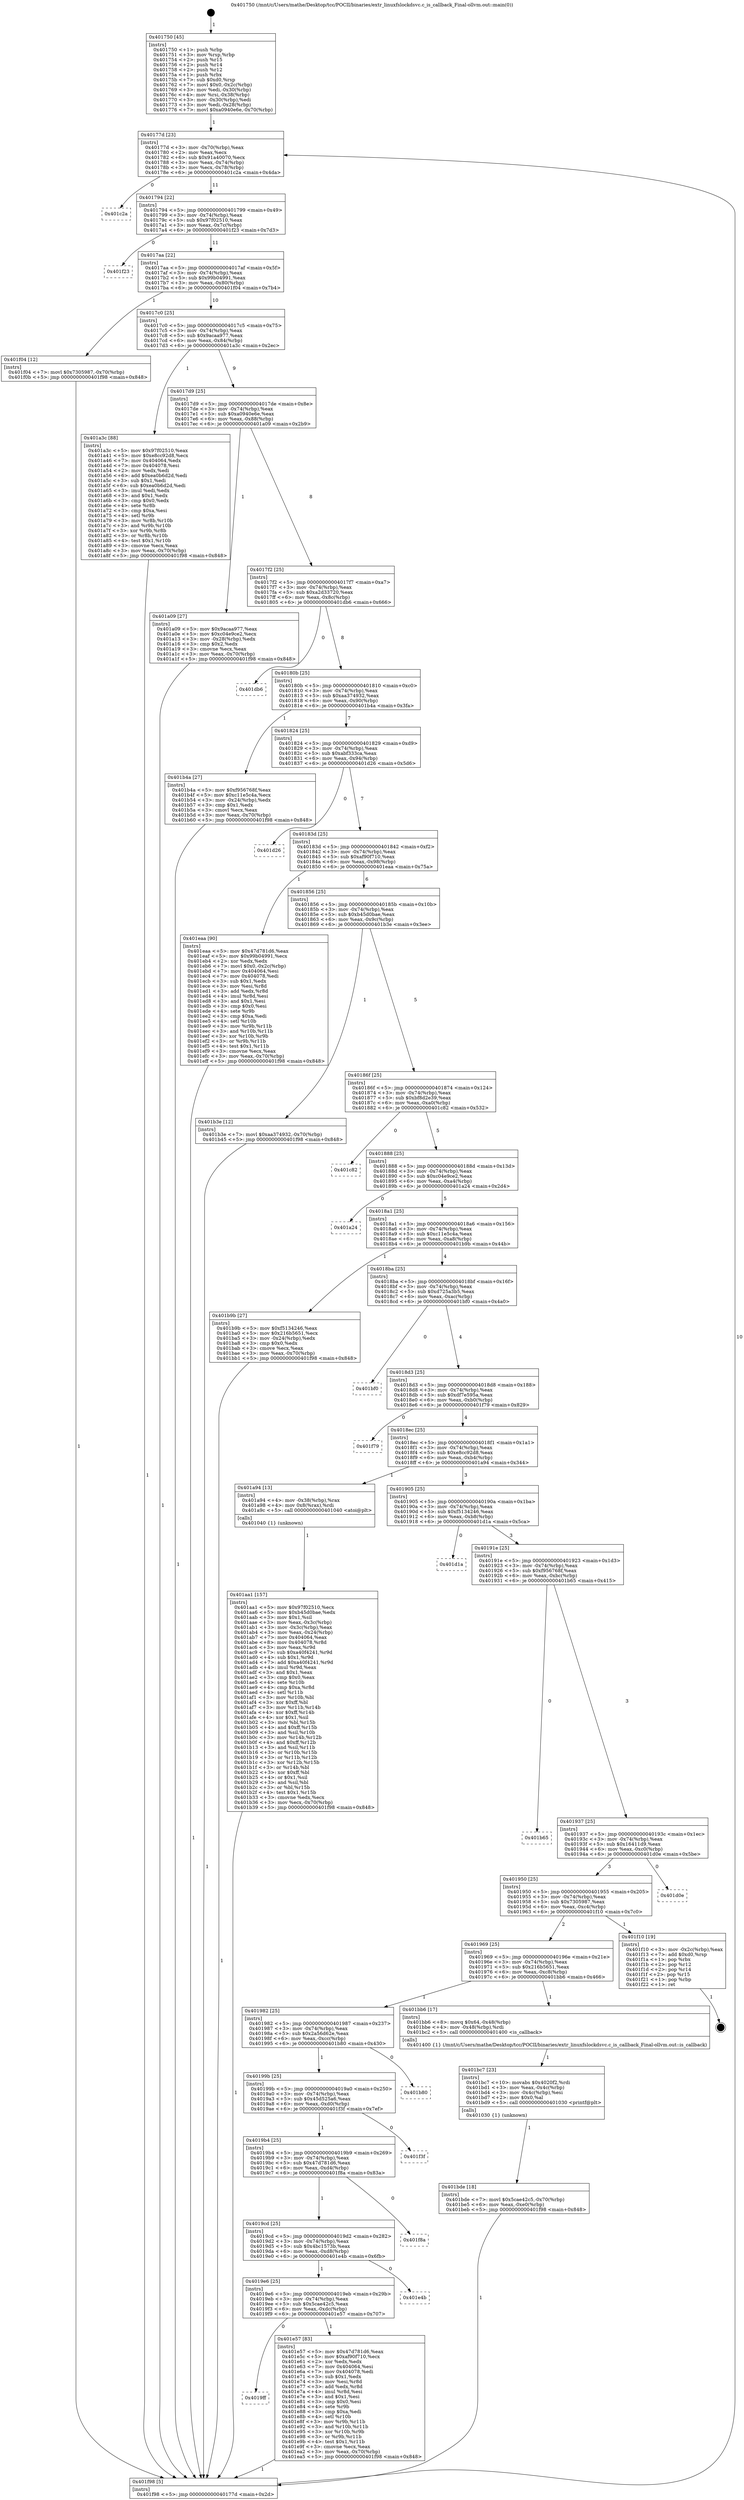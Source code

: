 digraph "0x401750" {
  label = "0x401750 (/mnt/c/Users/mathe/Desktop/tcc/POCII/binaries/extr_linuxfslockdsvc.c_is_callback_Final-ollvm.out::main(0))"
  labelloc = "t"
  node[shape=record]

  Entry [label="",width=0.3,height=0.3,shape=circle,fillcolor=black,style=filled]
  "0x40177d" [label="{
     0x40177d [23]\l
     | [instrs]\l
     &nbsp;&nbsp;0x40177d \<+3\>: mov -0x70(%rbp),%eax\l
     &nbsp;&nbsp;0x401780 \<+2\>: mov %eax,%ecx\l
     &nbsp;&nbsp;0x401782 \<+6\>: sub $0x91a40070,%ecx\l
     &nbsp;&nbsp;0x401788 \<+3\>: mov %eax,-0x74(%rbp)\l
     &nbsp;&nbsp;0x40178b \<+3\>: mov %ecx,-0x78(%rbp)\l
     &nbsp;&nbsp;0x40178e \<+6\>: je 0000000000401c2a \<main+0x4da\>\l
  }"]
  "0x401c2a" [label="{
     0x401c2a\l
  }", style=dashed]
  "0x401794" [label="{
     0x401794 [22]\l
     | [instrs]\l
     &nbsp;&nbsp;0x401794 \<+5\>: jmp 0000000000401799 \<main+0x49\>\l
     &nbsp;&nbsp;0x401799 \<+3\>: mov -0x74(%rbp),%eax\l
     &nbsp;&nbsp;0x40179c \<+5\>: sub $0x97f02510,%eax\l
     &nbsp;&nbsp;0x4017a1 \<+3\>: mov %eax,-0x7c(%rbp)\l
     &nbsp;&nbsp;0x4017a4 \<+6\>: je 0000000000401f23 \<main+0x7d3\>\l
  }"]
  Exit [label="",width=0.3,height=0.3,shape=circle,fillcolor=black,style=filled,peripheries=2]
  "0x401f23" [label="{
     0x401f23\l
  }", style=dashed]
  "0x4017aa" [label="{
     0x4017aa [22]\l
     | [instrs]\l
     &nbsp;&nbsp;0x4017aa \<+5\>: jmp 00000000004017af \<main+0x5f\>\l
     &nbsp;&nbsp;0x4017af \<+3\>: mov -0x74(%rbp),%eax\l
     &nbsp;&nbsp;0x4017b2 \<+5\>: sub $0x99b04991,%eax\l
     &nbsp;&nbsp;0x4017b7 \<+3\>: mov %eax,-0x80(%rbp)\l
     &nbsp;&nbsp;0x4017ba \<+6\>: je 0000000000401f04 \<main+0x7b4\>\l
  }"]
  "0x4019ff" [label="{
     0x4019ff\l
  }", style=dashed]
  "0x401f04" [label="{
     0x401f04 [12]\l
     | [instrs]\l
     &nbsp;&nbsp;0x401f04 \<+7\>: movl $0x7305987,-0x70(%rbp)\l
     &nbsp;&nbsp;0x401f0b \<+5\>: jmp 0000000000401f98 \<main+0x848\>\l
  }"]
  "0x4017c0" [label="{
     0x4017c0 [25]\l
     | [instrs]\l
     &nbsp;&nbsp;0x4017c0 \<+5\>: jmp 00000000004017c5 \<main+0x75\>\l
     &nbsp;&nbsp;0x4017c5 \<+3\>: mov -0x74(%rbp),%eax\l
     &nbsp;&nbsp;0x4017c8 \<+5\>: sub $0x9acaa977,%eax\l
     &nbsp;&nbsp;0x4017cd \<+6\>: mov %eax,-0x84(%rbp)\l
     &nbsp;&nbsp;0x4017d3 \<+6\>: je 0000000000401a3c \<main+0x2ec\>\l
  }"]
  "0x401e57" [label="{
     0x401e57 [83]\l
     | [instrs]\l
     &nbsp;&nbsp;0x401e57 \<+5\>: mov $0x47d781d6,%eax\l
     &nbsp;&nbsp;0x401e5c \<+5\>: mov $0xaf90f710,%ecx\l
     &nbsp;&nbsp;0x401e61 \<+2\>: xor %edx,%edx\l
     &nbsp;&nbsp;0x401e63 \<+7\>: mov 0x404064,%esi\l
     &nbsp;&nbsp;0x401e6a \<+7\>: mov 0x404078,%edi\l
     &nbsp;&nbsp;0x401e71 \<+3\>: sub $0x1,%edx\l
     &nbsp;&nbsp;0x401e74 \<+3\>: mov %esi,%r8d\l
     &nbsp;&nbsp;0x401e77 \<+3\>: add %edx,%r8d\l
     &nbsp;&nbsp;0x401e7a \<+4\>: imul %r8d,%esi\l
     &nbsp;&nbsp;0x401e7e \<+3\>: and $0x1,%esi\l
     &nbsp;&nbsp;0x401e81 \<+3\>: cmp $0x0,%esi\l
     &nbsp;&nbsp;0x401e84 \<+4\>: sete %r9b\l
     &nbsp;&nbsp;0x401e88 \<+3\>: cmp $0xa,%edi\l
     &nbsp;&nbsp;0x401e8b \<+4\>: setl %r10b\l
     &nbsp;&nbsp;0x401e8f \<+3\>: mov %r9b,%r11b\l
     &nbsp;&nbsp;0x401e92 \<+3\>: and %r10b,%r11b\l
     &nbsp;&nbsp;0x401e95 \<+3\>: xor %r10b,%r9b\l
     &nbsp;&nbsp;0x401e98 \<+3\>: or %r9b,%r11b\l
     &nbsp;&nbsp;0x401e9b \<+4\>: test $0x1,%r11b\l
     &nbsp;&nbsp;0x401e9f \<+3\>: cmovne %ecx,%eax\l
     &nbsp;&nbsp;0x401ea2 \<+3\>: mov %eax,-0x70(%rbp)\l
     &nbsp;&nbsp;0x401ea5 \<+5\>: jmp 0000000000401f98 \<main+0x848\>\l
  }"]
  "0x401a3c" [label="{
     0x401a3c [88]\l
     | [instrs]\l
     &nbsp;&nbsp;0x401a3c \<+5\>: mov $0x97f02510,%eax\l
     &nbsp;&nbsp;0x401a41 \<+5\>: mov $0xe8cc92d8,%ecx\l
     &nbsp;&nbsp;0x401a46 \<+7\>: mov 0x404064,%edx\l
     &nbsp;&nbsp;0x401a4d \<+7\>: mov 0x404078,%esi\l
     &nbsp;&nbsp;0x401a54 \<+2\>: mov %edx,%edi\l
     &nbsp;&nbsp;0x401a56 \<+6\>: add $0xea0b6d2d,%edi\l
     &nbsp;&nbsp;0x401a5c \<+3\>: sub $0x1,%edi\l
     &nbsp;&nbsp;0x401a5f \<+6\>: sub $0xea0b6d2d,%edi\l
     &nbsp;&nbsp;0x401a65 \<+3\>: imul %edi,%edx\l
     &nbsp;&nbsp;0x401a68 \<+3\>: and $0x1,%edx\l
     &nbsp;&nbsp;0x401a6b \<+3\>: cmp $0x0,%edx\l
     &nbsp;&nbsp;0x401a6e \<+4\>: sete %r8b\l
     &nbsp;&nbsp;0x401a72 \<+3\>: cmp $0xa,%esi\l
     &nbsp;&nbsp;0x401a75 \<+4\>: setl %r9b\l
     &nbsp;&nbsp;0x401a79 \<+3\>: mov %r8b,%r10b\l
     &nbsp;&nbsp;0x401a7c \<+3\>: and %r9b,%r10b\l
     &nbsp;&nbsp;0x401a7f \<+3\>: xor %r9b,%r8b\l
     &nbsp;&nbsp;0x401a82 \<+3\>: or %r8b,%r10b\l
     &nbsp;&nbsp;0x401a85 \<+4\>: test $0x1,%r10b\l
     &nbsp;&nbsp;0x401a89 \<+3\>: cmovne %ecx,%eax\l
     &nbsp;&nbsp;0x401a8c \<+3\>: mov %eax,-0x70(%rbp)\l
     &nbsp;&nbsp;0x401a8f \<+5\>: jmp 0000000000401f98 \<main+0x848\>\l
  }"]
  "0x4017d9" [label="{
     0x4017d9 [25]\l
     | [instrs]\l
     &nbsp;&nbsp;0x4017d9 \<+5\>: jmp 00000000004017de \<main+0x8e\>\l
     &nbsp;&nbsp;0x4017de \<+3\>: mov -0x74(%rbp),%eax\l
     &nbsp;&nbsp;0x4017e1 \<+5\>: sub $0xa0940e6e,%eax\l
     &nbsp;&nbsp;0x4017e6 \<+6\>: mov %eax,-0x88(%rbp)\l
     &nbsp;&nbsp;0x4017ec \<+6\>: je 0000000000401a09 \<main+0x2b9\>\l
  }"]
  "0x4019e6" [label="{
     0x4019e6 [25]\l
     | [instrs]\l
     &nbsp;&nbsp;0x4019e6 \<+5\>: jmp 00000000004019eb \<main+0x29b\>\l
     &nbsp;&nbsp;0x4019eb \<+3\>: mov -0x74(%rbp),%eax\l
     &nbsp;&nbsp;0x4019ee \<+5\>: sub $0x5cae42c5,%eax\l
     &nbsp;&nbsp;0x4019f3 \<+6\>: mov %eax,-0xdc(%rbp)\l
     &nbsp;&nbsp;0x4019f9 \<+6\>: je 0000000000401e57 \<main+0x707\>\l
  }"]
  "0x401a09" [label="{
     0x401a09 [27]\l
     | [instrs]\l
     &nbsp;&nbsp;0x401a09 \<+5\>: mov $0x9acaa977,%eax\l
     &nbsp;&nbsp;0x401a0e \<+5\>: mov $0xc04e9ce2,%ecx\l
     &nbsp;&nbsp;0x401a13 \<+3\>: mov -0x28(%rbp),%edx\l
     &nbsp;&nbsp;0x401a16 \<+3\>: cmp $0x2,%edx\l
     &nbsp;&nbsp;0x401a19 \<+3\>: cmovne %ecx,%eax\l
     &nbsp;&nbsp;0x401a1c \<+3\>: mov %eax,-0x70(%rbp)\l
     &nbsp;&nbsp;0x401a1f \<+5\>: jmp 0000000000401f98 \<main+0x848\>\l
  }"]
  "0x4017f2" [label="{
     0x4017f2 [25]\l
     | [instrs]\l
     &nbsp;&nbsp;0x4017f2 \<+5\>: jmp 00000000004017f7 \<main+0xa7\>\l
     &nbsp;&nbsp;0x4017f7 \<+3\>: mov -0x74(%rbp),%eax\l
     &nbsp;&nbsp;0x4017fa \<+5\>: sub $0xa2d33720,%eax\l
     &nbsp;&nbsp;0x4017ff \<+6\>: mov %eax,-0x8c(%rbp)\l
     &nbsp;&nbsp;0x401805 \<+6\>: je 0000000000401db6 \<main+0x666\>\l
  }"]
  "0x401f98" [label="{
     0x401f98 [5]\l
     | [instrs]\l
     &nbsp;&nbsp;0x401f98 \<+5\>: jmp 000000000040177d \<main+0x2d\>\l
  }"]
  "0x401750" [label="{
     0x401750 [45]\l
     | [instrs]\l
     &nbsp;&nbsp;0x401750 \<+1\>: push %rbp\l
     &nbsp;&nbsp;0x401751 \<+3\>: mov %rsp,%rbp\l
     &nbsp;&nbsp;0x401754 \<+2\>: push %r15\l
     &nbsp;&nbsp;0x401756 \<+2\>: push %r14\l
     &nbsp;&nbsp;0x401758 \<+2\>: push %r12\l
     &nbsp;&nbsp;0x40175a \<+1\>: push %rbx\l
     &nbsp;&nbsp;0x40175b \<+7\>: sub $0xd0,%rsp\l
     &nbsp;&nbsp;0x401762 \<+7\>: movl $0x0,-0x2c(%rbp)\l
     &nbsp;&nbsp;0x401769 \<+3\>: mov %edi,-0x30(%rbp)\l
     &nbsp;&nbsp;0x40176c \<+4\>: mov %rsi,-0x38(%rbp)\l
     &nbsp;&nbsp;0x401770 \<+3\>: mov -0x30(%rbp),%edi\l
     &nbsp;&nbsp;0x401773 \<+3\>: mov %edi,-0x28(%rbp)\l
     &nbsp;&nbsp;0x401776 \<+7\>: movl $0xa0940e6e,-0x70(%rbp)\l
  }"]
  "0x401e4b" [label="{
     0x401e4b\l
  }", style=dashed]
  "0x401db6" [label="{
     0x401db6\l
  }", style=dashed]
  "0x40180b" [label="{
     0x40180b [25]\l
     | [instrs]\l
     &nbsp;&nbsp;0x40180b \<+5\>: jmp 0000000000401810 \<main+0xc0\>\l
     &nbsp;&nbsp;0x401810 \<+3\>: mov -0x74(%rbp),%eax\l
     &nbsp;&nbsp;0x401813 \<+5\>: sub $0xaa374932,%eax\l
     &nbsp;&nbsp;0x401818 \<+6\>: mov %eax,-0x90(%rbp)\l
     &nbsp;&nbsp;0x40181e \<+6\>: je 0000000000401b4a \<main+0x3fa\>\l
  }"]
  "0x4019cd" [label="{
     0x4019cd [25]\l
     | [instrs]\l
     &nbsp;&nbsp;0x4019cd \<+5\>: jmp 00000000004019d2 \<main+0x282\>\l
     &nbsp;&nbsp;0x4019d2 \<+3\>: mov -0x74(%rbp),%eax\l
     &nbsp;&nbsp;0x4019d5 \<+5\>: sub $0x4bc1573b,%eax\l
     &nbsp;&nbsp;0x4019da \<+6\>: mov %eax,-0xd8(%rbp)\l
     &nbsp;&nbsp;0x4019e0 \<+6\>: je 0000000000401e4b \<main+0x6fb\>\l
  }"]
  "0x401b4a" [label="{
     0x401b4a [27]\l
     | [instrs]\l
     &nbsp;&nbsp;0x401b4a \<+5\>: mov $0xf956768f,%eax\l
     &nbsp;&nbsp;0x401b4f \<+5\>: mov $0xc11e5c4a,%ecx\l
     &nbsp;&nbsp;0x401b54 \<+3\>: mov -0x24(%rbp),%edx\l
     &nbsp;&nbsp;0x401b57 \<+3\>: cmp $0x1,%edx\l
     &nbsp;&nbsp;0x401b5a \<+3\>: cmovl %ecx,%eax\l
     &nbsp;&nbsp;0x401b5d \<+3\>: mov %eax,-0x70(%rbp)\l
     &nbsp;&nbsp;0x401b60 \<+5\>: jmp 0000000000401f98 \<main+0x848\>\l
  }"]
  "0x401824" [label="{
     0x401824 [25]\l
     | [instrs]\l
     &nbsp;&nbsp;0x401824 \<+5\>: jmp 0000000000401829 \<main+0xd9\>\l
     &nbsp;&nbsp;0x401829 \<+3\>: mov -0x74(%rbp),%eax\l
     &nbsp;&nbsp;0x40182c \<+5\>: sub $0xabf333ca,%eax\l
     &nbsp;&nbsp;0x401831 \<+6\>: mov %eax,-0x94(%rbp)\l
     &nbsp;&nbsp;0x401837 \<+6\>: je 0000000000401d26 \<main+0x5d6\>\l
  }"]
  "0x401f8a" [label="{
     0x401f8a\l
  }", style=dashed]
  "0x401d26" [label="{
     0x401d26\l
  }", style=dashed]
  "0x40183d" [label="{
     0x40183d [25]\l
     | [instrs]\l
     &nbsp;&nbsp;0x40183d \<+5\>: jmp 0000000000401842 \<main+0xf2\>\l
     &nbsp;&nbsp;0x401842 \<+3\>: mov -0x74(%rbp),%eax\l
     &nbsp;&nbsp;0x401845 \<+5\>: sub $0xaf90f710,%eax\l
     &nbsp;&nbsp;0x40184a \<+6\>: mov %eax,-0x98(%rbp)\l
     &nbsp;&nbsp;0x401850 \<+6\>: je 0000000000401eaa \<main+0x75a\>\l
  }"]
  "0x4019b4" [label="{
     0x4019b4 [25]\l
     | [instrs]\l
     &nbsp;&nbsp;0x4019b4 \<+5\>: jmp 00000000004019b9 \<main+0x269\>\l
     &nbsp;&nbsp;0x4019b9 \<+3\>: mov -0x74(%rbp),%eax\l
     &nbsp;&nbsp;0x4019bc \<+5\>: sub $0x47d781d6,%eax\l
     &nbsp;&nbsp;0x4019c1 \<+6\>: mov %eax,-0xd4(%rbp)\l
     &nbsp;&nbsp;0x4019c7 \<+6\>: je 0000000000401f8a \<main+0x83a\>\l
  }"]
  "0x401eaa" [label="{
     0x401eaa [90]\l
     | [instrs]\l
     &nbsp;&nbsp;0x401eaa \<+5\>: mov $0x47d781d6,%eax\l
     &nbsp;&nbsp;0x401eaf \<+5\>: mov $0x99b04991,%ecx\l
     &nbsp;&nbsp;0x401eb4 \<+2\>: xor %edx,%edx\l
     &nbsp;&nbsp;0x401eb6 \<+7\>: movl $0x0,-0x2c(%rbp)\l
     &nbsp;&nbsp;0x401ebd \<+7\>: mov 0x404064,%esi\l
     &nbsp;&nbsp;0x401ec4 \<+7\>: mov 0x404078,%edi\l
     &nbsp;&nbsp;0x401ecb \<+3\>: sub $0x1,%edx\l
     &nbsp;&nbsp;0x401ece \<+3\>: mov %esi,%r8d\l
     &nbsp;&nbsp;0x401ed1 \<+3\>: add %edx,%r8d\l
     &nbsp;&nbsp;0x401ed4 \<+4\>: imul %r8d,%esi\l
     &nbsp;&nbsp;0x401ed8 \<+3\>: and $0x1,%esi\l
     &nbsp;&nbsp;0x401edb \<+3\>: cmp $0x0,%esi\l
     &nbsp;&nbsp;0x401ede \<+4\>: sete %r9b\l
     &nbsp;&nbsp;0x401ee2 \<+3\>: cmp $0xa,%edi\l
     &nbsp;&nbsp;0x401ee5 \<+4\>: setl %r10b\l
     &nbsp;&nbsp;0x401ee9 \<+3\>: mov %r9b,%r11b\l
     &nbsp;&nbsp;0x401eec \<+3\>: and %r10b,%r11b\l
     &nbsp;&nbsp;0x401eef \<+3\>: xor %r10b,%r9b\l
     &nbsp;&nbsp;0x401ef2 \<+3\>: or %r9b,%r11b\l
     &nbsp;&nbsp;0x401ef5 \<+4\>: test $0x1,%r11b\l
     &nbsp;&nbsp;0x401ef9 \<+3\>: cmovne %ecx,%eax\l
     &nbsp;&nbsp;0x401efc \<+3\>: mov %eax,-0x70(%rbp)\l
     &nbsp;&nbsp;0x401eff \<+5\>: jmp 0000000000401f98 \<main+0x848\>\l
  }"]
  "0x401856" [label="{
     0x401856 [25]\l
     | [instrs]\l
     &nbsp;&nbsp;0x401856 \<+5\>: jmp 000000000040185b \<main+0x10b\>\l
     &nbsp;&nbsp;0x40185b \<+3\>: mov -0x74(%rbp),%eax\l
     &nbsp;&nbsp;0x40185e \<+5\>: sub $0xb45d0bae,%eax\l
     &nbsp;&nbsp;0x401863 \<+6\>: mov %eax,-0x9c(%rbp)\l
     &nbsp;&nbsp;0x401869 \<+6\>: je 0000000000401b3e \<main+0x3ee\>\l
  }"]
  "0x401f3f" [label="{
     0x401f3f\l
  }", style=dashed]
  "0x401b3e" [label="{
     0x401b3e [12]\l
     | [instrs]\l
     &nbsp;&nbsp;0x401b3e \<+7\>: movl $0xaa374932,-0x70(%rbp)\l
     &nbsp;&nbsp;0x401b45 \<+5\>: jmp 0000000000401f98 \<main+0x848\>\l
  }"]
  "0x40186f" [label="{
     0x40186f [25]\l
     | [instrs]\l
     &nbsp;&nbsp;0x40186f \<+5\>: jmp 0000000000401874 \<main+0x124\>\l
     &nbsp;&nbsp;0x401874 \<+3\>: mov -0x74(%rbp),%eax\l
     &nbsp;&nbsp;0x401877 \<+5\>: sub $0xbf8d2e39,%eax\l
     &nbsp;&nbsp;0x40187c \<+6\>: mov %eax,-0xa0(%rbp)\l
     &nbsp;&nbsp;0x401882 \<+6\>: je 0000000000401c82 \<main+0x532\>\l
  }"]
  "0x40199b" [label="{
     0x40199b [25]\l
     | [instrs]\l
     &nbsp;&nbsp;0x40199b \<+5\>: jmp 00000000004019a0 \<main+0x250\>\l
     &nbsp;&nbsp;0x4019a0 \<+3\>: mov -0x74(%rbp),%eax\l
     &nbsp;&nbsp;0x4019a3 \<+5\>: sub $0x45d525a6,%eax\l
     &nbsp;&nbsp;0x4019a8 \<+6\>: mov %eax,-0xd0(%rbp)\l
     &nbsp;&nbsp;0x4019ae \<+6\>: je 0000000000401f3f \<main+0x7ef\>\l
  }"]
  "0x401c82" [label="{
     0x401c82\l
  }", style=dashed]
  "0x401888" [label="{
     0x401888 [25]\l
     | [instrs]\l
     &nbsp;&nbsp;0x401888 \<+5\>: jmp 000000000040188d \<main+0x13d\>\l
     &nbsp;&nbsp;0x40188d \<+3\>: mov -0x74(%rbp),%eax\l
     &nbsp;&nbsp;0x401890 \<+5\>: sub $0xc04e9ce2,%eax\l
     &nbsp;&nbsp;0x401895 \<+6\>: mov %eax,-0xa4(%rbp)\l
     &nbsp;&nbsp;0x40189b \<+6\>: je 0000000000401a24 \<main+0x2d4\>\l
  }"]
  "0x401b80" [label="{
     0x401b80\l
  }", style=dashed]
  "0x401a24" [label="{
     0x401a24\l
  }", style=dashed]
  "0x4018a1" [label="{
     0x4018a1 [25]\l
     | [instrs]\l
     &nbsp;&nbsp;0x4018a1 \<+5\>: jmp 00000000004018a6 \<main+0x156\>\l
     &nbsp;&nbsp;0x4018a6 \<+3\>: mov -0x74(%rbp),%eax\l
     &nbsp;&nbsp;0x4018a9 \<+5\>: sub $0xc11e5c4a,%eax\l
     &nbsp;&nbsp;0x4018ae \<+6\>: mov %eax,-0xa8(%rbp)\l
     &nbsp;&nbsp;0x4018b4 \<+6\>: je 0000000000401b9b \<main+0x44b\>\l
  }"]
  "0x401bde" [label="{
     0x401bde [18]\l
     | [instrs]\l
     &nbsp;&nbsp;0x401bde \<+7\>: movl $0x5cae42c5,-0x70(%rbp)\l
     &nbsp;&nbsp;0x401be5 \<+6\>: mov %eax,-0xe0(%rbp)\l
     &nbsp;&nbsp;0x401beb \<+5\>: jmp 0000000000401f98 \<main+0x848\>\l
  }"]
  "0x401b9b" [label="{
     0x401b9b [27]\l
     | [instrs]\l
     &nbsp;&nbsp;0x401b9b \<+5\>: mov $0xf5134246,%eax\l
     &nbsp;&nbsp;0x401ba0 \<+5\>: mov $0x216b5651,%ecx\l
     &nbsp;&nbsp;0x401ba5 \<+3\>: mov -0x24(%rbp),%edx\l
     &nbsp;&nbsp;0x401ba8 \<+3\>: cmp $0x0,%edx\l
     &nbsp;&nbsp;0x401bab \<+3\>: cmove %ecx,%eax\l
     &nbsp;&nbsp;0x401bae \<+3\>: mov %eax,-0x70(%rbp)\l
     &nbsp;&nbsp;0x401bb1 \<+5\>: jmp 0000000000401f98 \<main+0x848\>\l
  }"]
  "0x4018ba" [label="{
     0x4018ba [25]\l
     | [instrs]\l
     &nbsp;&nbsp;0x4018ba \<+5\>: jmp 00000000004018bf \<main+0x16f\>\l
     &nbsp;&nbsp;0x4018bf \<+3\>: mov -0x74(%rbp),%eax\l
     &nbsp;&nbsp;0x4018c2 \<+5\>: sub $0xd725a3b5,%eax\l
     &nbsp;&nbsp;0x4018c7 \<+6\>: mov %eax,-0xac(%rbp)\l
     &nbsp;&nbsp;0x4018cd \<+6\>: je 0000000000401bf0 \<main+0x4a0\>\l
  }"]
  "0x401bc7" [label="{
     0x401bc7 [23]\l
     | [instrs]\l
     &nbsp;&nbsp;0x401bc7 \<+10\>: movabs $0x4020f2,%rdi\l
     &nbsp;&nbsp;0x401bd1 \<+3\>: mov %eax,-0x4c(%rbp)\l
     &nbsp;&nbsp;0x401bd4 \<+3\>: mov -0x4c(%rbp),%esi\l
     &nbsp;&nbsp;0x401bd7 \<+2\>: mov $0x0,%al\l
     &nbsp;&nbsp;0x401bd9 \<+5\>: call 0000000000401030 \<printf@plt\>\l
     | [calls]\l
     &nbsp;&nbsp;0x401030 \{1\} (unknown)\l
  }"]
  "0x401bf0" [label="{
     0x401bf0\l
  }", style=dashed]
  "0x4018d3" [label="{
     0x4018d3 [25]\l
     | [instrs]\l
     &nbsp;&nbsp;0x4018d3 \<+5\>: jmp 00000000004018d8 \<main+0x188\>\l
     &nbsp;&nbsp;0x4018d8 \<+3\>: mov -0x74(%rbp),%eax\l
     &nbsp;&nbsp;0x4018db \<+5\>: sub $0xdf7e595a,%eax\l
     &nbsp;&nbsp;0x4018e0 \<+6\>: mov %eax,-0xb0(%rbp)\l
     &nbsp;&nbsp;0x4018e6 \<+6\>: je 0000000000401f79 \<main+0x829\>\l
  }"]
  "0x401982" [label="{
     0x401982 [25]\l
     | [instrs]\l
     &nbsp;&nbsp;0x401982 \<+5\>: jmp 0000000000401987 \<main+0x237\>\l
     &nbsp;&nbsp;0x401987 \<+3\>: mov -0x74(%rbp),%eax\l
     &nbsp;&nbsp;0x40198a \<+5\>: sub $0x2a56d62e,%eax\l
     &nbsp;&nbsp;0x40198f \<+6\>: mov %eax,-0xcc(%rbp)\l
     &nbsp;&nbsp;0x401995 \<+6\>: je 0000000000401b80 \<main+0x430\>\l
  }"]
  "0x401f79" [label="{
     0x401f79\l
  }", style=dashed]
  "0x4018ec" [label="{
     0x4018ec [25]\l
     | [instrs]\l
     &nbsp;&nbsp;0x4018ec \<+5\>: jmp 00000000004018f1 \<main+0x1a1\>\l
     &nbsp;&nbsp;0x4018f1 \<+3\>: mov -0x74(%rbp),%eax\l
     &nbsp;&nbsp;0x4018f4 \<+5\>: sub $0xe8cc92d8,%eax\l
     &nbsp;&nbsp;0x4018f9 \<+6\>: mov %eax,-0xb4(%rbp)\l
     &nbsp;&nbsp;0x4018ff \<+6\>: je 0000000000401a94 \<main+0x344\>\l
  }"]
  "0x401bb6" [label="{
     0x401bb6 [17]\l
     | [instrs]\l
     &nbsp;&nbsp;0x401bb6 \<+8\>: movq $0x64,-0x48(%rbp)\l
     &nbsp;&nbsp;0x401bbe \<+4\>: mov -0x48(%rbp),%rdi\l
     &nbsp;&nbsp;0x401bc2 \<+5\>: call 0000000000401400 \<is_callback\>\l
     | [calls]\l
     &nbsp;&nbsp;0x401400 \{1\} (/mnt/c/Users/mathe/Desktop/tcc/POCII/binaries/extr_linuxfslockdsvc.c_is_callback_Final-ollvm.out::is_callback)\l
  }"]
  "0x401a94" [label="{
     0x401a94 [13]\l
     | [instrs]\l
     &nbsp;&nbsp;0x401a94 \<+4\>: mov -0x38(%rbp),%rax\l
     &nbsp;&nbsp;0x401a98 \<+4\>: mov 0x8(%rax),%rdi\l
     &nbsp;&nbsp;0x401a9c \<+5\>: call 0000000000401040 \<atoi@plt\>\l
     | [calls]\l
     &nbsp;&nbsp;0x401040 \{1\} (unknown)\l
  }"]
  "0x401905" [label="{
     0x401905 [25]\l
     | [instrs]\l
     &nbsp;&nbsp;0x401905 \<+5\>: jmp 000000000040190a \<main+0x1ba\>\l
     &nbsp;&nbsp;0x40190a \<+3\>: mov -0x74(%rbp),%eax\l
     &nbsp;&nbsp;0x40190d \<+5\>: sub $0xf5134246,%eax\l
     &nbsp;&nbsp;0x401912 \<+6\>: mov %eax,-0xb8(%rbp)\l
     &nbsp;&nbsp;0x401918 \<+6\>: je 0000000000401d1a \<main+0x5ca\>\l
  }"]
  "0x401aa1" [label="{
     0x401aa1 [157]\l
     | [instrs]\l
     &nbsp;&nbsp;0x401aa1 \<+5\>: mov $0x97f02510,%ecx\l
     &nbsp;&nbsp;0x401aa6 \<+5\>: mov $0xb45d0bae,%edx\l
     &nbsp;&nbsp;0x401aab \<+3\>: mov $0x1,%sil\l
     &nbsp;&nbsp;0x401aae \<+3\>: mov %eax,-0x3c(%rbp)\l
     &nbsp;&nbsp;0x401ab1 \<+3\>: mov -0x3c(%rbp),%eax\l
     &nbsp;&nbsp;0x401ab4 \<+3\>: mov %eax,-0x24(%rbp)\l
     &nbsp;&nbsp;0x401ab7 \<+7\>: mov 0x404064,%eax\l
     &nbsp;&nbsp;0x401abe \<+8\>: mov 0x404078,%r8d\l
     &nbsp;&nbsp;0x401ac6 \<+3\>: mov %eax,%r9d\l
     &nbsp;&nbsp;0x401ac9 \<+7\>: sub $0xa40f4241,%r9d\l
     &nbsp;&nbsp;0x401ad0 \<+4\>: sub $0x1,%r9d\l
     &nbsp;&nbsp;0x401ad4 \<+7\>: add $0xa40f4241,%r9d\l
     &nbsp;&nbsp;0x401adb \<+4\>: imul %r9d,%eax\l
     &nbsp;&nbsp;0x401adf \<+3\>: and $0x1,%eax\l
     &nbsp;&nbsp;0x401ae2 \<+3\>: cmp $0x0,%eax\l
     &nbsp;&nbsp;0x401ae5 \<+4\>: sete %r10b\l
     &nbsp;&nbsp;0x401ae9 \<+4\>: cmp $0xa,%r8d\l
     &nbsp;&nbsp;0x401aed \<+4\>: setl %r11b\l
     &nbsp;&nbsp;0x401af1 \<+3\>: mov %r10b,%bl\l
     &nbsp;&nbsp;0x401af4 \<+3\>: xor $0xff,%bl\l
     &nbsp;&nbsp;0x401af7 \<+3\>: mov %r11b,%r14b\l
     &nbsp;&nbsp;0x401afa \<+4\>: xor $0xff,%r14b\l
     &nbsp;&nbsp;0x401afe \<+4\>: xor $0x1,%sil\l
     &nbsp;&nbsp;0x401b02 \<+3\>: mov %bl,%r15b\l
     &nbsp;&nbsp;0x401b05 \<+4\>: and $0xff,%r15b\l
     &nbsp;&nbsp;0x401b09 \<+3\>: and %sil,%r10b\l
     &nbsp;&nbsp;0x401b0c \<+3\>: mov %r14b,%r12b\l
     &nbsp;&nbsp;0x401b0f \<+4\>: and $0xff,%r12b\l
     &nbsp;&nbsp;0x401b13 \<+3\>: and %sil,%r11b\l
     &nbsp;&nbsp;0x401b16 \<+3\>: or %r10b,%r15b\l
     &nbsp;&nbsp;0x401b19 \<+3\>: or %r11b,%r12b\l
     &nbsp;&nbsp;0x401b1c \<+3\>: xor %r12b,%r15b\l
     &nbsp;&nbsp;0x401b1f \<+3\>: or %r14b,%bl\l
     &nbsp;&nbsp;0x401b22 \<+3\>: xor $0xff,%bl\l
     &nbsp;&nbsp;0x401b25 \<+4\>: or $0x1,%sil\l
     &nbsp;&nbsp;0x401b29 \<+3\>: and %sil,%bl\l
     &nbsp;&nbsp;0x401b2c \<+3\>: or %bl,%r15b\l
     &nbsp;&nbsp;0x401b2f \<+4\>: test $0x1,%r15b\l
     &nbsp;&nbsp;0x401b33 \<+3\>: cmovne %edx,%ecx\l
     &nbsp;&nbsp;0x401b36 \<+3\>: mov %ecx,-0x70(%rbp)\l
     &nbsp;&nbsp;0x401b39 \<+5\>: jmp 0000000000401f98 \<main+0x848\>\l
  }"]
  "0x401969" [label="{
     0x401969 [25]\l
     | [instrs]\l
     &nbsp;&nbsp;0x401969 \<+5\>: jmp 000000000040196e \<main+0x21e\>\l
     &nbsp;&nbsp;0x40196e \<+3\>: mov -0x74(%rbp),%eax\l
     &nbsp;&nbsp;0x401971 \<+5\>: sub $0x216b5651,%eax\l
     &nbsp;&nbsp;0x401976 \<+6\>: mov %eax,-0xc8(%rbp)\l
     &nbsp;&nbsp;0x40197c \<+6\>: je 0000000000401bb6 \<main+0x466\>\l
  }"]
  "0x401d1a" [label="{
     0x401d1a\l
  }", style=dashed]
  "0x40191e" [label="{
     0x40191e [25]\l
     | [instrs]\l
     &nbsp;&nbsp;0x40191e \<+5\>: jmp 0000000000401923 \<main+0x1d3\>\l
     &nbsp;&nbsp;0x401923 \<+3\>: mov -0x74(%rbp),%eax\l
     &nbsp;&nbsp;0x401926 \<+5\>: sub $0xf956768f,%eax\l
     &nbsp;&nbsp;0x40192b \<+6\>: mov %eax,-0xbc(%rbp)\l
     &nbsp;&nbsp;0x401931 \<+6\>: je 0000000000401b65 \<main+0x415\>\l
  }"]
  "0x401f10" [label="{
     0x401f10 [19]\l
     | [instrs]\l
     &nbsp;&nbsp;0x401f10 \<+3\>: mov -0x2c(%rbp),%eax\l
     &nbsp;&nbsp;0x401f13 \<+7\>: add $0xd0,%rsp\l
     &nbsp;&nbsp;0x401f1a \<+1\>: pop %rbx\l
     &nbsp;&nbsp;0x401f1b \<+2\>: pop %r12\l
     &nbsp;&nbsp;0x401f1d \<+2\>: pop %r14\l
     &nbsp;&nbsp;0x401f1f \<+2\>: pop %r15\l
     &nbsp;&nbsp;0x401f21 \<+1\>: pop %rbp\l
     &nbsp;&nbsp;0x401f22 \<+1\>: ret\l
  }"]
  "0x401b65" [label="{
     0x401b65\l
  }", style=dashed]
  "0x401937" [label="{
     0x401937 [25]\l
     | [instrs]\l
     &nbsp;&nbsp;0x401937 \<+5\>: jmp 000000000040193c \<main+0x1ec\>\l
     &nbsp;&nbsp;0x40193c \<+3\>: mov -0x74(%rbp),%eax\l
     &nbsp;&nbsp;0x40193f \<+5\>: sub $0x16411d9,%eax\l
     &nbsp;&nbsp;0x401944 \<+6\>: mov %eax,-0xc0(%rbp)\l
     &nbsp;&nbsp;0x40194a \<+6\>: je 0000000000401d0e \<main+0x5be\>\l
  }"]
  "0x401950" [label="{
     0x401950 [25]\l
     | [instrs]\l
     &nbsp;&nbsp;0x401950 \<+5\>: jmp 0000000000401955 \<main+0x205\>\l
     &nbsp;&nbsp;0x401955 \<+3\>: mov -0x74(%rbp),%eax\l
     &nbsp;&nbsp;0x401958 \<+5\>: sub $0x7305987,%eax\l
     &nbsp;&nbsp;0x40195d \<+6\>: mov %eax,-0xc4(%rbp)\l
     &nbsp;&nbsp;0x401963 \<+6\>: je 0000000000401f10 \<main+0x7c0\>\l
  }"]
  "0x401d0e" [label="{
     0x401d0e\l
  }", style=dashed]
  Entry -> "0x401750" [label=" 1"]
  "0x40177d" -> "0x401c2a" [label=" 0"]
  "0x40177d" -> "0x401794" [label=" 11"]
  "0x401f10" -> Exit [label=" 1"]
  "0x401794" -> "0x401f23" [label=" 0"]
  "0x401794" -> "0x4017aa" [label=" 11"]
  "0x401f04" -> "0x401f98" [label=" 1"]
  "0x4017aa" -> "0x401f04" [label=" 1"]
  "0x4017aa" -> "0x4017c0" [label=" 10"]
  "0x401eaa" -> "0x401f98" [label=" 1"]
  "0x4017c0" -> "0x401a3c" [label=" 1"]
  "0x4017c0" -> "0x4017d9" [label=" 9"]
  "0x401e57" -> "0x401f98" [label=" 1"]
  "0x4017d9" -> "0x401a09" [label=" 1"]
  "0x4017d9" -> "0x4017f2" [label=" 8"]
  "0x401a09" -> "0x401f98" [label=" 1"]
  "0x401750" -> "0x40177d" [label=" 1"]
  "0x401f98" -> "0x40177d" [label=" 10"]
  "0x401a3c" -> "0x401f98" [label=" 1"]
  "0x4019e6" -> "0x401e57" [label=" 1"]
  "0x4017f2" -> "0x401db6" [label=" 0"]
  "0x4017f2" -> "0x40180b" [label=" 8"]
  "0x4019e6" -> "0x4019ff" [label=" 0"]
  "0x40180b" -> "0x401b4a" [label=" 1"]
  "0x40180b" -> "0x401824" [label=" 7"]
  "0x4019cd" -> "0x401e4b" [label=" 0"]
  "0x401824" -> "0x401d26" [label=" 0"]
  "0x401824" -> "0x40183d" [label=" 7"]
  "0x4019cd" -> "0x4019e6" [label=" 1"]
  "0x40183d" -> "0x401eaa" [label=" 1"]
  "0x40183d" -> "0x401856" [label=" 6"]
  "0x4019b4" -> "0x401f8a" [label=" 0"]
  "0x401856" -> "0x401b3e" [label=" 1"]
  "0x401856" -> "0x40186f" [label=" 5"]
  "0x4019b4" -> "0x4019cd" [label=" 1"]
  "0x40186f" -> "0x401c82" [label=" 0"]
  "0x40186f" -> "0x401888" [label=" 5"]
  "0x40199b" -> "0x401f3f" [label=" 0"]
  "0x401888" -> "0x401a24" [label=" 0"]
  "0x401888" -> "0x4018a1" [label=" 5"]
  "0x40199b" -> "0x4019b4" [label=" 1"]
  "0x4018a1" -> "0x401b9b" [label=" 1"]
  "0x4018a1" -> "0x4018ba" [label=" 4"]
  "0x401982" -> "0x401b80" [label=" 0"]
  "0x4018ba" -> "0x401bf0" [label=" 0"]
  "0x4018ba" -> "0x4018d3" [label=" 4"]
  "0x401982" -> "0x40199b" [label=" 1"]
  "0x4018d3" -> "0x401f79" [label=" 0"]
  "0x4018d3" -> "0x4018ec" [label=" 4"]
  "0x401bde" -> "0x401f98" [label=" 1"]
  "0x4018ec" -> "0x401a94" [label=" 1"]
  "0x4018ec" -> "0x401905" [label=" 3"]
  "0x401a94" -> "0x401aa1" [label=" 1"]
  "0x401aa1" -> "0x401f98" [label=" 1"]
  "0x401b3e" -> "0x401f98" [label=" 1"]
  "0x401b4a" -> "0x401f98" [label=" 1"]
  "0x401b9b" -> "0x401f98" [label=" 1"]
  "0x401bc7" -> "0x401bde" [label=" 1"]
  "0x401905" -> "0x401d1a" [label=" 0"]
  "0x401905" -> "0x40191e" [label=" 3"]
  "0x401969" -> "0x401982" [label=" 1"]
  "0x40191e" -> "0x401b65" [label=" 0"]
  "0x40191e" -> "0x401937" [label=" 3"]
  "0x401969" -> "0x401bb6" [label=" 1"]
  "0x401937" -> "0x401d0e" [label=" 0"]
  "0x401937" -> "0x401950" [label=" 3"]
  "0x401bb6" -> "0x401bc7" [label=" 1"]
  "0x401950" -> "0x401f10" [label=" 1"]
  "0x401950" -> "0x401969" [label=" 2"]
}
